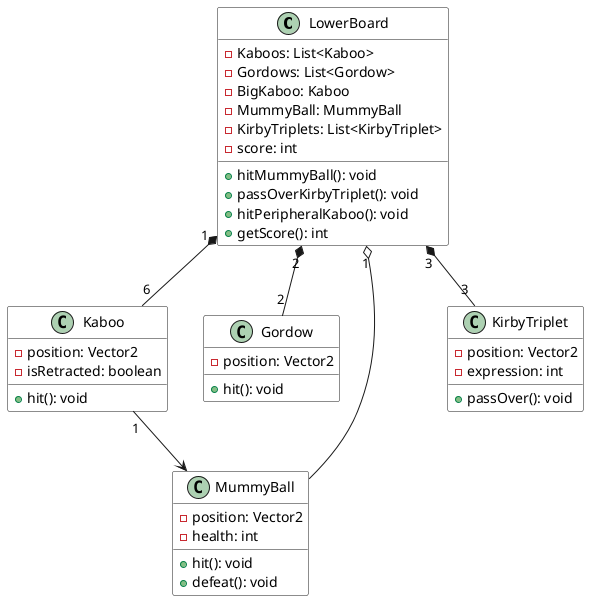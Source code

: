 @startuml
skinparam classBackgroundColor white
skinparam classPadding 10

class LowerBoard {
  - Kaboos: List<Kaboo>
  - Gordows: List<Gordow>
  - BigKaboo: Kaboo
  - MummyBall: MummyBall
  - KirbyTriplets: List<KirbyTriplet>
  - score: int

  + hitMummyBall(): void
  + passOverKirbyTriplet(): void
  + hitPeripheralKaboo(): void
  + getScore(): int
}

class Kaboo {
  - position: Vector2
  - isRetracted: boolean

  + hit(): void
}

class Gordow {
  - position: Vector2

  + hit(): void
}

class MummyBall {
  - position: Vector2
  - health: int

  + hit(): void
  + defeat(): void
}

class KirbyTriplet {
  - position: Vector2
  - expression: int

  + passOver(): void
}

LowerBoard "1" *-- "6" Kaboo
LowerBoard "2" *-- "2" Gordow
LowerBoard "1" o-- MummyBall
LowerBoard "3" *-- "3" KirbyTriplet

Kaboo "1" -down-> MummyBall
@enduml

